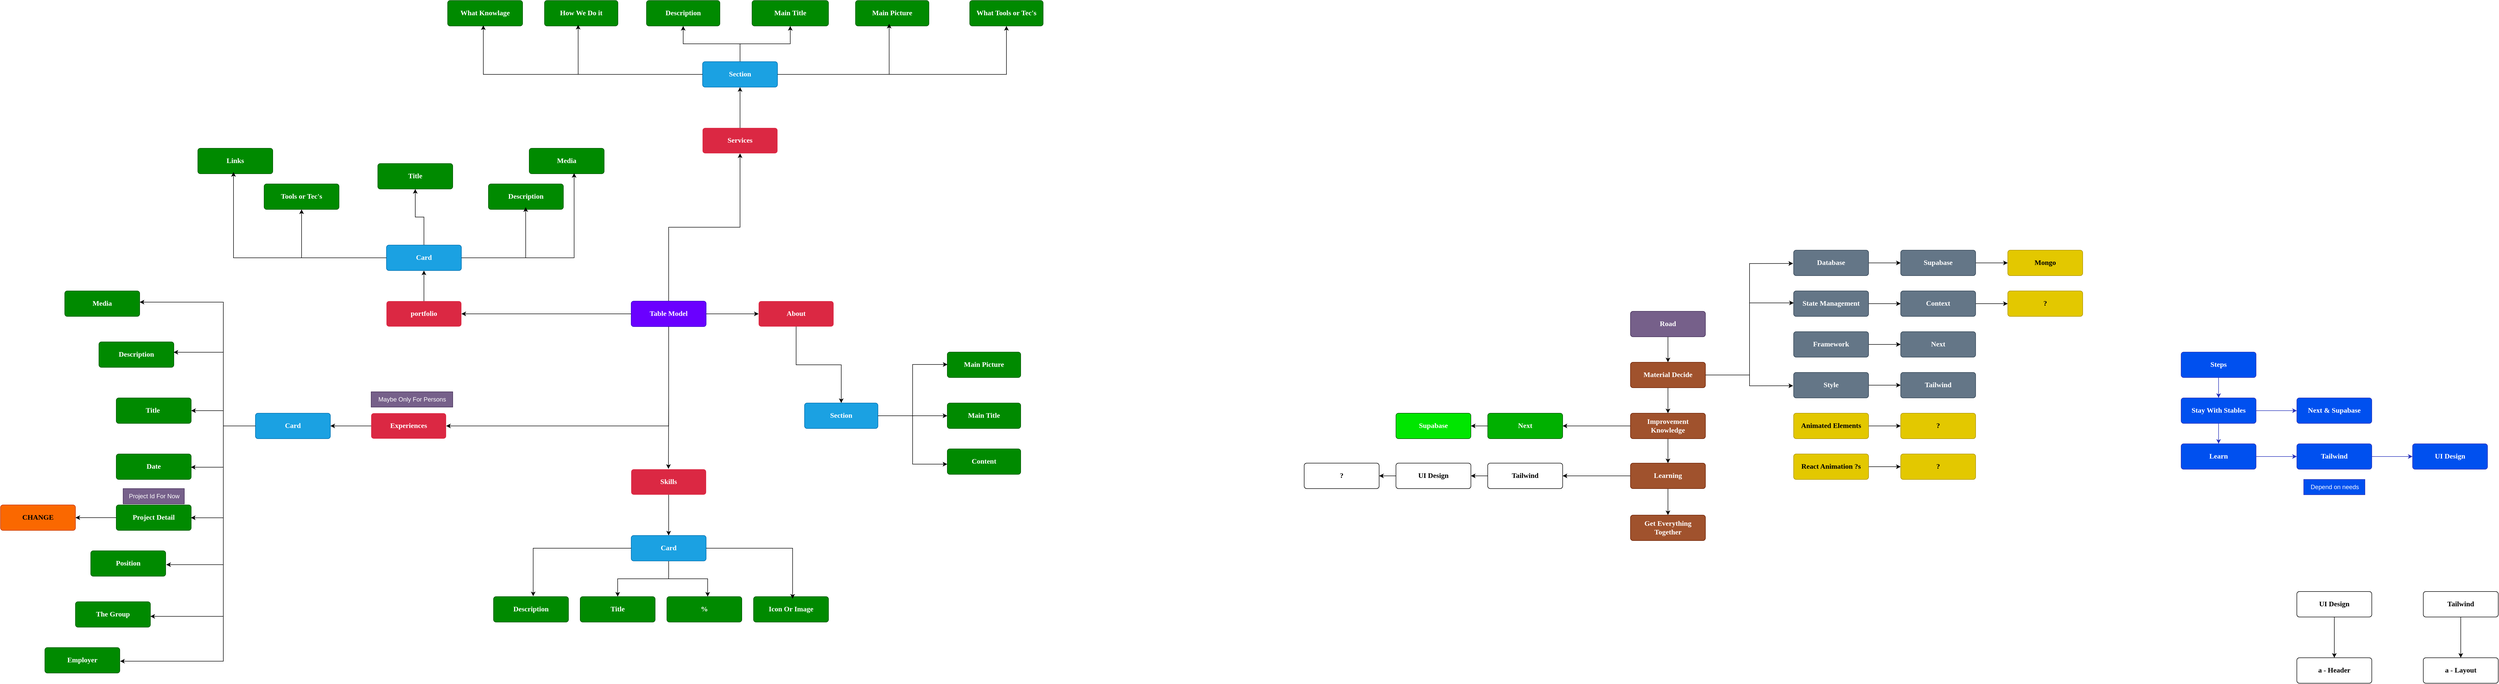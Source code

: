 <mxfile version="25.0.3">
  <diagram name="Page-1" id="B0dQ9t5vIfnBNFozEAjo">
    <mxGraphModel dx="2803" dy="1751" grid="1" gridSize="10" guides="1" tooltips="1" connect="1" arrows="1" fold="1" page="1" pageScale="1" pageWidth="850" pageHeight="1100" math="0" shadow="0">
      <root>
        <mxCell id="0" />
        <mxCell id="1" parent="0" />
        <mxCell id="iWuKo2unq0pDLqxy-SCR-3" value="" style="edgeStyle=orthogonalEdgeStyle;rounded=0;orthogonalLoop=1;jettySize=auto;html=1;" parent="1" source="iWuKo2unq0pDLqxy-SCR-1" target="iWuKo2unq0pDLqxy-SCR-2" edge="1">
          <mxGeometry relative="1" as="geometry" />
        </mxCell>
        <mxCell id="iWuKo2unq0pDLqxy-SCR-9" value="" style="edgeStyle=orthogonalEdgeStyle;rounded=0;orthogonalLoop=1;jettySize=auto;html=1;" parent="1" source="iWuKo2unq0pDLqxy-SCR-1" target="iWuKo2unq0pDLqxy-SCR-8" edge="1">
          <mxGeometry relative="1" as="geometry" />
        </mxCell>
        <mxCell id="iWuKo2unq0pDLqxy-SCR-11" value="" style="edgeStyle=orthogonalEdgeStyle;rounded=0;orthogonalLoop=1;jettySize=auto;html=1;" parent="1" source="iWuKo2unq0pDLqxy-SCR-1" target="iWuKo2unq0pDLqxy-SCR-10" edge="1">
          <mxGeometry relative="1" as="geometry" />
        </mxCell>
        <mxCell id="iWuKo2unq0pDLqxy-SCR-1" value="&lt;div style=&quot;forced-color-adjust: none;&quot;&gt;Table Model&lt;/div&gt;" style="html=1;shadow=0;dashed=0;shape=mxgraph.bootstrap.rrect;rSize=5;strokeColor=#3700CC;strokeWidth=1;fillColor=#6a00ff;fontColor=#ffffff;whiteSpace=wrap;align=center;verticalAlign=middle;spacingLeft=0;fontStyle=1;fontSize=14;spacing=5;rounded=1;glass=0;fillStyle=auto;fontFamily=Comic Sans MS;horizontal=1;textDirection=rtl;points=[];" parent="1" vertex="1">
          <mxGeometry x="310" y="20" width="147" height="50" as="geometry" />
        </mxCell>
        <mxCell id="0TLHP9tp1CeTdiGU-a-j-77" value="" style="edgeStyle=orthogonalEdgeStyle;rounded=0;orthogonalLoop=1;jettySize=auto;html=1;" parent="1" source="iWuKo2unq0pDLqxy-SCR-2" target="0TLHP9tp1CeTdiGU-a-j-76" edge="1">
          <mxGeometry relative="1" as="geometry" />
        </mxCell>
        <mxCell id="iWuKo2unq0pDLqxy-SCR-2" value="&lt;div style=&quot;forced-color-adjust: none;&quot;&gt;Services&lt;/div&gt;" style="html=1;shadow=0;dashed=0;shape=mxgraph.bootstrap.rrect;rSize=5;strokeColor=none;strokeWidth=1;fillColor=#DB2843;fontColor=#FFFFFF;whiteSpace=wrap;align=center;verticalAlign=middle;spacingLeft=0;fontStyle=1;fontSize=14;spacing=5;rounded=1;glass=0;fillStyle=auto;fontFamily=Comic Sans MS;horizontal=1;textDirection=rtl;points=[];" parent="1" vertex="1">
          <mxGeometry x="450" y="-320" width="147" height="50" as="geometry" />
        </mxCell>
        <mxCell id="0TLHP9tp1CeTdiGU-a-j-2" value="" style="edgeStyle=orthogonalEdgeStyle;rounded=0;orthogonalLoop=1;jettySize=auto;html=1;" parent="1" source="iWuKo2unq0pDLqxy-SCR-8" target="0TLHP9tp1CeTdiGU-a-j-1" edge="1">
          <mxGeometry relative="1" as="geometry" />
        </mxCell>
        <mxCell id="iWuKo2unq0pDLqxy-SCR-8" value="&lt;div style=&quot;forced-color-adjust: none;&quot;&gt;About&lt;/div&gt;" style="html=1;shadow=0;dashed=0;shape=mxgraph.bootstrap.rrect;rSize=5;strokeColor=none;strokeWidth=1;fillColor=#DB2843;fontColor=#FFFFFF;whiteSpace=wrap;align=center;verticalAlign=middle;spacingLeft=0;fontStyle=1;fontSize=14;spacing=5;rounded=1;glass=0;fillStyle=auto;fontFamily=Comic Sans MS;horizontal=1;textDirection=rtl;points=[];" parent="1" vertex="1">
          <mxGeometry x="560" y="20" width="147" height="50" as="geometry" />
        </mxCell>
        <mxCell id="0TLHP9tp1CeTdiGU-a-j-58" value="" style="edgeStyle=orthogonalEdgeStyle;rounded=0;orthogonalLoop=1;jettySize=auto;html=1;" parent="1" source="iWuKo2unq0pDLqxy-SCR-10" target="0TLHP9tp1CeTdiGU-a-j-57" edge="1">
          <mxGeometry relative="1" as="geometry" />
        </mxCell>
        <mxCell id="iWuKo2unq0pDLqxy-SCR-10" value="&lt;div style=&quot;forced-color-adjust: none;&quot;&gt;portfolio&lt;/div&gt;" style="html=1;shadow=0;dashed=0;shape=mxgraph.bootstrap.rrect;rSize=5;strokeColor=none;strokeWidth=1;fillColor=#DB2843;fontColor=#FFFFFF;whiteSpace=wrap;align=center;verticalAlign=middle;spacingLeft=0;fontStyle=1;fontSize=14;spacing=5;rounded=1;glass=0;fillStyle=auto;fontFamily=Comic Sans MS;horizontal=1;textDirection=rtl;points=[];" parent="1" vertex="1">
          <mxGeometry x="-170" y="20" width="147" height="50" as="geometry" />
        </mxCell>
        <mxCell id="0TLHP9tp1CeTdiGU-a-j-27" value="" style="edgeStyle=orthogonalEdgeStyle;rounded=0;orthogonalLoop=1;jettySize=auto;html=1;" parent="1" source="iWuKo2unq0pDLqxy-SCR-12" target="0TLHP9tp1CeTdiGU-a-j-26" edge="1">
          <mxGeometry relative="1" as="geometry" />
        </mxCell>
        <mxCell id="iWuKo2unq0pDLqxy-SCR-12" value="&lt;div style=&quot;forced-color-adjust: none;&quot;&gt;Experiences&lt;/div&gt;" style="html=1;shadow=0;dashed=0;shape=mxgraph.bootstrap.rrect;rSize=5;strokeColor=none;strokeWidth=1;fillColor=#DB2843;fontColor=#FFFFFF;whiteSpace=wrap;align=center;verticalAlign=middle;spacingLeft=0;fontStyle=1;fontSize=14;spacing=5;rounded=1;glass=0;fillStyle=auto;fontFamily=Comic Sans MS;horizontal=1;textDirection=rtl;points=[];" parent="1" vertex="1">
          <mxGeometry x="-200" y="240" width="147" height="50" as="geometry" />
        </mxCell>
        <mxCell id="0TLHP9tp1CeTdiGU-a-j-14" value="" style="edgeStyle=orthogonalEdgeStyle;rounded=0;orthogonalLoop=1;jettySize=auto;html=1;" parent="1" source="iWuKo2unq0pDLqxy-SCR-14" target="0TLHP9tp1CeTdiGU-a-j-13" edge="1">
          <mxGeometry relative="1" as="geometry" />
        </mxCell>
        <mxCell id="iWuKo2unq0pDLqxy-SCR-14" value="&lt;div style=&quot;forced-color-adjust: none;&quot;&gt;Skills&lt;/div&gt;" style="html=1;shadow=0;dashed=0;shape=mxgraph.bootstrap.rrect;rSize=5;strokeColor=none;strokeWidth=1;fillColor=#DB2843;fontColor=#FFFFFF;whiteSpace=wrap;align=center;verticalAlign=middle;spacingLeft=0;fontStyle=1;fontSize=14;spacing=5;rounded=1;glass=0;fillStyle=auto;fontFamily=Comic Sans MS;horizontal=1;textDirection=rtl;points=[];" parent="1" vertex="1">
          <mxGeometry x="310" y="350" width="147" height="50" as="geometry" />
        </mxCell>
        <mxCell id="iWuKo2unq0pDLqxy-SCR-15" style="edgeStyle=orthogonalEdgeStyle;rounded=0;orthogonalLoop=1;jettySize=auto;html=1;entryX=0.497;entryY=-0.016;entryDx=0;entryDy=0;entryPerimeter=0;" parent="1" source="iWuKo2unq0pDLqxy-SCR-1" target="iWuKo2unq0pDLqxy-SCR-14" edge="1">
          <mxGeometry relative="1" as="geometry" />
        </mxCell>
        <mxCell id="iWuKo2unq0pDLqxy-SCR-16" style="edgeStyle=orthogonalEdgeStyle;rounded=0;orthogonalLoop=1;jettySize=auto;html=1;" parent="1" source="iWuKo2unq0pDLqxy-SCR-1" target="iWuKo2unq0pDLqxy-SCR-12" edge="1">
          <mxGeometry relative="1" as="geometry">
            <Array as="points">
              <mxPoint x="384" y="265" />
            </Array>
          </mxGeometry>
        </mxCell>
        <mxCell id="0TLHP9tp1CeTdiGU-a-j-4" value="" style="edgeStyle=orthogonalEdgeStyle;rounded=0;orthogonalLoop=1;jettySize=auto;html=1;" parent="1" source="0TLHP9tp1CeTdiGU-a-j-1" target="0TLHP9tp1CeTdiGU-a-j-3" edge="1">
          <mxGeometry relative="1" as="geometry">
            <Array as="points">
              <mxPoint x="890" y="245" />
              <mxPoint x="890" y="245" />
            </Array>
          </mxGeometry>
        </mxCell>
        <mxCell id="0TLHP9tp1CeTdiGU-a-j-1" value="&lt;div style=&quot;forced-color-adjust: none;&quot;&gt;Section&lt;/div&gt;" style="html=1;shadow=0;dashed=0;shape=mxgraph.bootstrap.rrect;rSize=5;strokeColor=#006EAF;strokeWidth=1;fillColor=#1ba1e2;fontColor=#ffffff;whiteSpace=wrap;align=center;verticalAlign=middle;spacingLeft=0;fontStyle=1;fontSize=14;spacing=5;rounded=1;glass=0;fillStyle=auto;fontFamily=Comic Sans MS;horizontal=1;textDirection=rtl;points=[];" parent="1" vertex="1">
          <mxGeometry x="650" y="220" width="144" height="50" as="geometry" />
        </mxCell>
        <mxCell id="0TLHP9tp1CeTdiGU-a-j-3" value="&lt;div style=&quot;forced-color-adjust: none;&quot;&gt;Main Title&lt;/div&gt;" style="html=1;shadow=0;dashed=0;shape=mxgraph.bootstrap.rrect;rSize=5;strokeColor=#005700;strokeWidth=1;fillColor=#008a00;fontColor=#ffffff;whiteSpace=wrap;align=center;verticalAlign=middle;spacingLeft=0;fontStyle=1;fontSize=14;spacing=5;rounded=1;glass=0;fillStyle=auto;fontFamily=Comic Sans MS;horizontal=1;textDirection=rtl;points=[];" parent="1" vertex="1">
          <mxGeometry x="930" y="220" width="144" height="50" as="geometry" />
        </mxCell>
        <mxCell id="0TLHP9tp1CeTdiGU-a-j-5" value="&lt;div style=&quot;forced-color-adjust: none;&quot;&gt;Main Picture&lt;/div&gt;" style="html=1;shadow=0;dashed=0;shape=mxgraph.bootstrap.rrect;rSize=5;strokeColor=#005700;strokeWidth=1;fillColor=#008a00;fontColor=#ffffff;whiteSpace=wrap;align=center;verticalAlign=middle;spacingLeft=0;fontStyle=1;fontSize=14;spacing=5;rounded=1;glass=0;fillStyle=auto;fontFamily=Comic Sans MS;horizontal=1;textDirection=rtl;points=[];" parent="1" vertex="1">
          <mxGeometry x="930" y="120" width="144" height="50" as="geometry" />
        </mxCell>
        <mxCell id="0TLHP9tp1CeTdiGU-a-j-7" value="&lt;div style=&quot;forced-color-adjust: none;&quot;&gt;Content&lt;/div&gt;" style="html=1;shadow=0;dashed=0;shape=mxgraph.bootstrap.rrect;rSize=5;strokeColor=#005700;strokeWidth=1;fillColor=#008a00;fontColor=#ffffff;whiteSpace=wrap;align=center;verticalAlign=middle;spacingLeft=0;fontStyle=1;fontSize=14;spacing=5;rounded=1;glass=0;fillStyle=auto;fontFamily=Comic Sans MS;horizontal=1;textDirection=rtl;points=[];" parent="1" vertex="1">
          <mxGeometry x="930" y="310" width="144" height="50" as="geometry" />
        </mxCell>
        <mxCell id="0TLHP9tp1CeTdiGU-a-j-10" style="edgeStyle=orthogonalEdgeStyle;rounded=0;orthogonalLoop=1;jettySize=auto;html=1;entryX=0.003;entryY=0.488;entryDx=0;entryDy=0;entryPerimeter=0;" parent="1" source="0TLHP9tp1CeTdiGU-a-j-1" target="0TLHP9tp1CeTdiGU-a-j-5" edge="1">
          <mxGeometry relative="1" as="geometry" />
        </mxCell>
        <mxCell id="0TLHP9tp1CeTdiGU-a-j-12" style="edgeStyle=orthogonalEdgeStyle;rounded=0;orthogonalLoop=1;jettySize=auto;html=1;entryX=0;entryY=0.6;entryDx=0;entryDy=0;entryPerimeter=0;" parent="1" source="0TLHP9tp1CeTdiGU-a-j-1" target="0TLHP9tp1CeTdiGU-a-j-7" edge="1">
          <mxGeometry relative="1" as="geometry" />
        </mxCell>
        <mxCell id="0TLHP9tp1CeTdiGU-a-j-16" value="" style="edgeStyle=orthogonalEdgeStyle;rounded=0;orthogonalLoop=1;jettySize=auto;html=1;" parent="1" source="0TLHP9tp1CeTdiGU-a-j-13" target="0TLHP9tp1CeTdiGU-a-j-15" edge="1">
          <mxGeometry relative="1" as="geometry" />
        </mxCell>
        <mxCell id="0TLHP9tp1CeTdiGU-a-j-25" style="edgeStyle=orthogonalEdgeStyle;rounded=0;orthogonalLoop=1;jettySize=auto;html=1;" parent="1" source="0TLHP9tp1CeTdiGU-a-j-13" target="0TLHP9tp1CeTdiGU-a-j-21" edge="1">
          <mxGeometry relative="1" as="geometry">
            <Array as="points">
              <mxPoint x="384" y="565" />
              <mxPoint x="460" y="565" />
            </Array>
          </mxGeometry>
        </mxCell>
        <mxCell id="0TLHP9tp1CeTdiGU-a-j-13" value="&lt;div style=&quot;forced-color-adjust: none;&quot;&gt;Card&lt;/div&gt;" style="html=1;shadow=0;dashed=0;shape=mxgraph.bootstrap.rrect;rSize=5;strokeColor=#006EAF;strokeWidth=1;fillColor=#1ba1e2;fontColor=#ffffff;whiteSpace=wrap;align=center;verticalAlign=middle;spacingLeft=0;fontStyle=1;fontSize=14;spacing=5;rounded=1;glass=0;fillStyle=auto;fontFamily=Comic Sans MS;horizontal=1;textDirection=rtl;points=[];" parent="1" vertex="1">
          <mxGeometry x="310" y="480" width="147" height="50" as="geometry" />
        </mxCell>
        <mxCell id="0TLHP9tp1CeTdiGU-a-j-15" value="&lt;div style=&quot;forced-color-adjust: none;&quot;&gt;Title&lt;/div&gt;" style="html=1;shadow=0;dashed=0;shape=mxgraph.bootstrap.rrect;rSize=5;strokeColor=#005700;strokeWidth=1;fillColor=#008a00;fontColor=#ffffff;whiteSpace=wrap;align=center;verticalAlign=middle;spacingLeft=0;fontStyle=1;fontSize=14;spacing=5;rounded=1;glass=0;fillStyle=auto;fontFamily=Comic Sans MS;horizontal=1;textDirection=rtl;points=[];" parent="1" vertex="1">
          <mxGeometry x="210" y="600" width="147" height="50" as="geometry" />
        </mxCell>
        <mxCell id="0TLHP9tp1CeTdiGU-a-j-17" value="&lt;div style=&quot;forced-color-adjust: none;&quot;&gt;Icon Or Image&lt;/div&gt;" style="html=1;shadow=0;dashed=0;shape=mxgraph.bootstrap.rrect;rSize=5;strokeColor=#005700;strokeWidth=1;fillColor=#008a00;fontColor=#ffffff;whiteSpace=wrap;align=center;verticalAlign=middle;spacingLeft=0;fontStyle=1;fontSize=14;spacing=5;rounded=1;glass=0;fillStyle=auto;fontFamily=Comic Sans MS;horizontal=1;textDirection=rtl;points=[];" parent="1" vertex="1">
          <mxGeometry x="550" y="600" width="147" height="50" as="geometry" />
        </mxCell>
        <mxCell id="0TLHP9tp1CeTdiGU-a-j-19" value="&lt;div style=&quot;forced-color-adjust: none;&quot;&gt;Description&lt;/div&gt;" style="html=1;shadow=0;dashed=0;shape=mxgraph.bootstrap.rrect;rSize=5;strokeColor=#005700;strokeWidth=1;fillColor=#008a00;fontColor=#ffffff;whiteSpace=wrap;align=center;verticalAlign=middle;spacingLeft=0;fontStyle=1;fontSize=14;spacing=5;rounded=1;glass=0;fillStyle=auto;fontFamily=Comic Sans MS;horizontal=1;textDirection=rtl;points=[];" parent="1" vertex="1">
          <mxGeometry x="40" y="600" width="147" height="50" as="geometry" />
        </mxCell>
        <mxCell id="0TLHP9tp1CeTdiGU-a-j-21" value="&lt;div style=&quot;forced-color-adjust: none;&quot;&gt;%&lt;/div&gt;" style="html=1;shadow=0;dashed=0;shape=mxgraph.bootstrap.rrect;rSize=5;strokeColor=#005700;strokeWidth=1;fillColor=#008a00;fontColor=#ffffff;whiteSpace=wrap;align=center;verticalAlign=middle;spacingLeft=0;fontStyle=1;fontSize=14;spacing=5;rounded=1;glass=0;fillStyle=auto;fontFamily=Comic Sans MS;horizontal=1;textDirection=rtl;points=[];" parent="1" vertex="1">
          <mxGeometry x="380" y="600" width="147" height="50" as="geometry" />
        </mxCell>
        <mxCell id="0TLHP9tp1CeTdiGU-a-j-23" style="edgeStyle=orthogonalEdgeStyle;rounded=0;orthogonalLoop=1;jettySize=auto;html=1;entryX=0.521;entryY=0.08;entryDx=0;entryDy=0;entryPerimeter=0;" parent="1" source="0TLHP9tp1CeTdiGU-a-j-13" target="0TLHP9tp1CeTdiGU-a-j-17" edge="1">
          <mxGeometry relative="1" as="geometry" />
        </mxCell>
        <mxCell id="0TLHP9tp1CeTdiGU-a-j-24" style="edgeStyle=orthogonalEdgeStyle;rounded=0;orthogonalLoop=1;jettySize=auto;html=1;entryX=0.529;entryY=-0.016;entryDx=0;entryDy=0;entryPerimeter=0;" parent="1" source="0TLHP9tp1CeTdiGU-a-j-13" target="0TLHP9tp1CeTdiGU-a-j-19" edge="1">
          <mxGeometry relative="1" as="geometry" />
        </mxCell>
        <mxCell id="0TLHP9tp1CeTdiGU-a-j-29" value="" style="edgeStyle=orthogonalEdgeStyle;rounded=0;orthogonalLoop=1;jettySize=auto;html=1;" parent="1" source="0TLHP9tp1CeTdiGU-a-j-26" target="0TLHP9tp1CeTdiGU-a-j-28" edge="1">
          <mxGeometry relative="1" as="geometry" />
        </mxCell>
        <mxCell id="0TLHP9tp1CeTdiGU-a-j-26" value="&lt;div style=&quot;forced-color-adjust: none;&quot;&gt;Card&lt;/div&gt;" style="html=1;shadow=0;dashed=0;shape=mxgraph.bootstrap.rrect;rSize=5;strokeColor=#006EAF;strokeWidth=1;fillColor=#1ba1e2;fontColor=#ffffff;whiteSpace=wrap;align=center;verticalAlign=middle;spacingLeft=0;fontStyle=1;fontSize=14;spacing=5;rounded=1;glass=0;fillStyle=auto;fontFamily=Comic Sans MS;horizontal=1;textDirection=rtl;points=[];" parent="1" vertex="1">
          <mxGeometry x="-427" y="240" width="147" height="50" as="geometry" />
        </mxCell>
        <mxCell id="0TLHP9tp1CeTdiGU-a-j-28" value="&lt;div style=&quot;forced-color-adjust: none;&quot;&gt;&amp;nbsp;Title&lt;/div&gt;" style="html=1;shadow=0;dashed=0;shape=mxgraph.bootstrap.rrect;rSize=5;strokeColor=#005700;strokeWidth=1;fillColor=#008a00;fontColor=#ffffff;whiteSpace=wrap;align=center;verticalAlign=middle;spacingLeft=0;fontStyle=1;fontSize=14;spacing=5;rounded=1;glass=0;fillStyle=auto;fontFamily=Comic Sans MS;horizontal=1;textDirection=rtl;points=[];" parent="1" vertex="1">
          <mxGeometry x="-700" y="210" width="147" height="50" as="geometry" />
        </mxCell>
        <mxCell id="0TLHP9tp1CeTdiGU-a-j-30" value="&lt;div style=&quot;forced-color-adjust: none;&quot;&gt;Date&lt;/div&gt;" style="html=1;shadow=0;dashed=0;shape=mxgraph.bootstrap.rrect;rSize=5;strokeColor=#005700;strokeWidth=1;fillColor=#008a00;fontColor=#ffffff;whiteSpace=wrap;align=center;verticalAlign=middle;spacingLeft=0;fontStyle=1;fontSize=14;spacing=5;rounded=1;glass=0;fillStyle=auto;fontFamily=Comic Sans MS;horizontal=1;textDirection=rtl;points=[];" parent="1" vertex="1">
          <mxGeometry x="-700" y="320" width="147" height="50" as="geometry" />
        </mxCell>
        <mxCell id="0TLHP9tp1CeTdiGU-a-j-32" value="&lt;div style=&quot;forced-color-adjust: none;&quot;&gt;Description&lt;/div&gt;" style="html=1;shadow=0;dashed=0;shape=mxgraph.bootstrap.rrect;rSize=5;strokeColor=#005700;strokeWidth=1;fillColor=#008a00;fontColor=#ffffff;whiteSpace=wrap;align=center;verticalAlign=middle;spacingLeft=0;fontStyle=1;fontSize=14;spacing=5;rounded=1;glass=0;fillStyle=auto;fontFamily=Comic Sans MS;horizontal=1;textDirection=rtl;points=[];" parent="1" vertex="1">
          <mxGeometry x="-734" y="100" width="147" height="50" as="geometry" />
        </mxCell>
        <mxCell id="0TLHP9tp1CeTdiGU-a-j-34" value="&lt;div style=&quot;forced-color-adjust: none;&quot;&gt;Position&lt;/div&gt;" style="html=1;shadow=0;dashed=0;shape=mxgraph.bootstrap.rrect;rSize=5;strokeColor=#005700;strokeWidth=1;fillColor=#008a00;fontColor=#ffffff;whiteSpace=wrap;align=center;verticalAlign=middle;spacingLeft=0;fontStyle=1;fontSize=14;spacing=5;rounded=1;glass=0;fillStyle=auto;fontFamily=Comic Sans MS;horizontal=1;textDirection=rtl;points=[];" parent="1" vertex="1">
          <mxGeometry x="-750" y="510" width="147" height="50" as="geometry" />
        </mxCell>
        <mxCell id="0TLHP9tp1CeTdiGU-a-j-36" value="&lt;div style=&quot;forced-color-adjust: none;&quot;&gt;The Group&lt;/div&gt;" style="html=1;shadow=0;dashed=0;shape=mxgraph.bootstrap.rrect;rSize=5;strokeColor=#005700;strokeWidth=1;fillColor=#008a00;fontColor=#ffffff;whiteSpace=wrap;align=center;verticalAlign=middle;spacingLeft=0;fontStyle=1;fontSize=14;spacing=5;rounded=1;glass=0;fillStyle=auto;fontFamily=Comic Sans MS;horizontal=1;textDirection=rtl;points=[];" parent="1" vertex="1">
          <mxGeometry x="-780" y="610" width="147" height="50" as="geometry" />
        </mxCell>
        <mxCell id="0TLHP9tp1CeTdiGU-a-j-38" value="&lt;div style=&quot;forced-color-adjust: none;&quot;&gt;Employer&lt;/div&gt;" style="html=1;shadow=0;dashed=0;shape=mxgraph.bootstrap.rrect;rSize=5;strokeColor=#005700;strokeWidth=1;fillColor=#008a00;fontColor=#ffffff;whiteSpace=wrap;align=center;verticalAlign=middle;spacingLeft=0;fontStyle=1;fontSize=14;spacing=5;rounded=1;glass=0;fillStyle=auto;fontFamily=Comic Sans MS;horizontal=1;textDirection=rtl;points=[];" parent="1" vertex="1">
          <mxGeometry x="-840" y="700" width="147" height="50" as="geometry" />
        </mxCell>
        <mxCell id="0TLHP9tp1CeTdiGU-a-j-40" value="&lt;div style=&quot;forced-color-adjust: none;&quot;&gt;Media&lt;/div&gt;" style="html=1;shadow=0;dashed=0;shape=mxgraph.bootstrap.rrect;rSize=5;strokeColor=#005700;strokeWidth=1;fillColor=#008a00;fontColor=#ffffff;whiteSpace=wrap;align=center;verticalAlign=middle;spacingLeft=0;fontStyle=1;fontSize=14;spacing=5;rounded=1;glass=0;fillStyle=auto;fontFamily=Comic Sans MS;horizontal=1;textDirection=rtl;points=[];" parent="1" vertex="1">
          <mxGeometry x="-801" width="147" height="50" as="geometry" />
        </mxCell>
        <mxCell id="0TLHP9tp1CeTdiGU-a-j-50" value="" style="edgeStyle=orthogonalEdgeStyle;rounded=0;orthogonalLoop=1;jettySize=auto;html=1;" parent="1" source="0TLHP9tp1CeTdiGU-a-j-42" target="0TLHP9tp1CeTdiGU-a-j-49" edge="1">
          <mxGeometry relative="1" as="geometry" />
        </mxCell>
        <mxCell id="0TLHP9tp1CeTdiGU-a-j-42" value="&lt;div style=&quot;forced-color-adjust: none;&quot;&gt;Project Detail&lt;/div&gt;" style="html=1;shadow=0;dashed=0;shape=mxgraph.bootstrap.rrect;rSize=5;strokeColor=#005700;strokeWidth=1;fillColor=#008a00;fontColor=#ffffff;whiteSpace=wrap;align=center;verticalAlign=middle;spacingLeft=0;fontStyle=1;fontSize=14;spacing=5;rounded=1;glass=0;fillStyle=auto;fontFamily=Comic Sans MS;horizontal=1;textDirection=rtl;points=[];" parent="1" vertex="1">
          <mxGeometry x="-700" y="420" width="147" height="50" as="geometry" />
        </mxCell>
        <mxCell id="0TLHP9tp1CeTdiGU-a-j-47" style="edgeStyle=orthogonalEdgeStyle;rounded=0;orthogonalLoop=1;jettySize=auto;html=1;entryX=0.996;entryY=0.52;entryDx=0;entryDy=0;entryPerimeter=0;" parent="1" source="0TLHP9tp1CeTdiGU-a-j-26" target="0TLHP9tp1CeTdiGU-a-j-30" edge="1">
          <mxGeometry relative="1" as="geometry" />
        </mxCell>
        <mxCell id="0TLHP9tp1CeTdiGU-a-j-48" style="edgeStyle=orthogonalEdgeStyle;rounded=0;orthogonalLoop=1;jettySize=auto;html=1;entryX=0.996;entryY=0.504;entryDx=0;entryDy=0;entryPerimeter=0;" parent="1" source="0TLHP9tp1CeTdiGU-a-j-26" target="0TLHP9tp1CeTdiGU-a-j-42" edge="1">
          <mxGeometry relative="1" as="geometry" />
        </mxCell>
        <mxCell id="0TLHP9tp1CeTdiGU-a-j-49" value="&lt;div style=&quot;forced-color-adjust: none;&quot;&gt;CHANGE&lt;/div&gt;" style="html=1;shadow=0;dashed=0;shape=mxgraph.bootstrap.rrect;rSize=5;strokeColor=#C73500;strokeWidth=1;fillColor=#fa6800;fontColor=#000000;whiteSpace=wrap;align=center;verticalAlign=middle;spacingLeft=0;fontStyle=1;fontSize=14;spacing=5;rounded=1;glass=0;fillStyle=auto;fontFamily=Comic Sans MS;horizontal=1;textDirection=rtl;points=[];" parent="1" vertex="1">
          <mxGeometry x="-927" y="420" width="147" height="50" as="geometry" />
        </mxCell>
        <mxCell id="0TLHP9tp1CeTdiGU-a-j-51" style="edgeStyle=orthogonalEdgeStyle;rounded=0;orthogonalLoop=1;jettySize=auto;html=1;entryX=0.996;entryY=0.408;entryDx=0;entryDy=0;entryPerimeter=0;" parent="1" source="0TLHP9tp1CeTdiGU-a-j-26" target="0TLHP9tp1CeTdiGU-a-j-32" edge="1">
          <mxGeometry relative="1" as="geometry">
            <Array as="points">
              <mxPoint x="-490" y="265" />
              <mxPoint x="-490" y="120" />
            </Array>
          </mxGeometry>
        </mxCell>
        <mxCell id="0TLHP9tp1CeTdiGU-a-j-52" style="edgeStyle=orthogonalEdgeStyle;rounded=0;orthogonalLoop=1;jettySize=auto;html=1;entryX=1;entryY=0.44;entryDx=0;entryDy=0;entryPerimeter=0;" parent="1" source="0TLHP9tp1CeTdiGU-a-j-26" target="0TLHP9tp1CeTdiGU-a-j-40" edge="1">
          <mxGeometry relative="1" as="geometry">
            <Array as="points">
              <mxPoint x="-490" y="265" />
              <mxPoint x="-490" y="22" />
            </Array>
          </mxGeometry>
        </mxCell>
        <mxCell id="0TLHP9tp1CeTdiGU-a-j-53" style="edgeStyle=orthogonalEdgeStyle;rounded=0;orthogonalLoop=1;jettySize=auto;html=1;entryX=1.007;entryY=0.544;entryDx=0;entryDy=0;entryPerimeter=0;" parent="1" source="0TLHP9tp1CeTdiGU-a-j-26" target="0TLHP9tp1CeTdiGU-a-j-34" edge="1">
          <mxGeometry relative="1" as="geometry">
            <Array as="points">
              <mxPoint x="-490" y="265" />
              <mxPoint x="-490" y="537" />
            </Array>
          </mxGeometry>
        </mxCell>
        <mxCell id="0TLHP9tp1CeTdiGU-a-j-54" style="edgeStyle=orthogonalEdgeStyle;rounded=0;orthogonalLoop=1;jettySize=auto;html=1;entryX=0.999;entryY=0.576;entryDx=0;entryDy=0;entryPerimeter=0;" parent="1" source="0TLHP9tp1CeTdiGU-a-j-26" target="0TLHP9tp1CeTdiGU-a-j-36" edge="1">
          <mxGeometry relative="1" as="geometry">
            <Array as="points">
              <mxPoint x="-490" y="265" />
              <mxPoint x="-490" y="639" />
            </Array>
          </mxGeometry>
        </mxCell>
        <mxCell id="0TLHP9tp1CeTdiGU-a-j-55" style="edgeStyle=orthogonalEdgeStyle;rounded=0;orthogonalLoop=1;jettySize=auto;html=1;entryX=1.004;entryY=0.536;entryDx=0;entryDy=0;entryPerimeter=0;" parent="1" source="0TLHP9tp1CeTdiGU-a-j-26" target="0TLHP9tp1CeTdiGU-a-j-38" edge="1">
          <mxGeometry relative="1" as="geometry">
            <Array as="points">
              <mxPoint x="-490" y="265" />
              <mxPoint x="-490" y="727" />
            </Array>
          </mxGeometry>
        </mxCell>
        <mxCell id="0TLHP9tp1CeTdiGU-a-j-56" value="Maybe Only For Persons" style="text;html=1;align=center;verticalAlign=middle;resizable=0;points=[];autosize=1;strokeColor=#432D57;fillColor=#76608a;fontColor=#ffffff;" parent="1" vertex="1">
          <mxGeometry x="-200" y="198" width="160" height="30" as="geometry" />
        </mxCell>
        <mxCell id="0TLHP9tp1CeTdiGU-a-j-60" value="" style="edgeStyle=orthogonalEdgeStyle;rounded=0;orthogonalLoop=1;jettySize=auto;html=1;" parent="1" source="0TLHP9tp1CeTdiGU-a-j-57" target="0TLHP9tp1CeTdiGU-a-j-59" edge="1">
          <mxGeometry relative="1" as="geometry" />
        </mxCell>
        <mxCell id="0TLHP9tp1CeTdiGU-a-j-74" style="edgeStyle=orthogonalEdgeStyle;rounded=0;orthogonalLoop=1;jettySize=auto;html=1;" parent="1" source="0TLHP9tp1CeTdiGU-a-j-57" target="0TLHP9tp1CeTdiGU-a-j-67" edge="1">
          <mxGeometry relative="1" as="geometry" />
        </mxCell>
        <mxCell id="0TLHP9tp1CeTdiGU-a-j-57" value="&lt;div style=&quot;forced-color-adjust: none;&quot;&gt;Card&lt;/div&gt;" style="html=1;shadow=0;dashed=0;shape=mxgraph.bootstrap.rrect;rSize=5;strokeColor=#006EAF;strokeWidth=1;fillColor=#1ba1e2;fontColor=#ffffff;whiteSpace=wrap;align=center;verticalAlign=middle;spacingLeft=0;fontStyle=1;fontSize=14;spacing=5;rounded=1;glass=0;fillStyle=auto;fontFamily=Comic Sans MS;horizontal=1;textDirection=rtl;points=[];" parent="1" vertex="1">
          <mxGeometry x="-170" y="-90" width="147" height="50" as="geometry" />
        </mxCell>
        <mxCell id="0TLHP9tp1CeTdiGU-a-j-59" value="&lt;div style=&quot;forced-color-adjust: none;&quot;&gt;Title&lt;/div&gt;" style="html=1;shadow=0;dashed=0;shape=mxgraph.bootstrap.rrect;rSize=5;strokeColor=#005700;strokeWidth=1;fillColor=#008a00;fontColor=#ffffff;whiteSpace=wrap;align=center;verticalAlign=middle;spacingLeft=0;fontStyle=1;fontSize=14;spacing=5;rounded=1;glass=0;fillStyle=auto;fontFamily=Comic Sans MS;horizontal=1;textDirection=rtl;points=[];" parent="1" vertex="1">
          <mxGeometry x="-187" y="-250" width="147" height="50" as="geometry" />
        </mxCell>
        <mxCell id="0TLHP9tp1CeTdiGU-a-j-61" value="&lt;div style=&quot;forced-color-adjust: none;&quot;&gt;Links&lt;/div&gt;" style="html=1;shadow=0;dashed=0;shape=mxgraph.bootstrap.rrect;rSize=5;strokeColor=#005700;strokeWidth=1;fillColor=#008a00;fontColor=#ffffff;whiteSpace=wrap;align=center;verticalAlign=middle;spacingLeft=0;fontStyle=1;fontSize=14;spacing=5;rounded=1;glass=0;fillStyle=auto;fontFamily=Comic Sans MS;horizontal=1;textDirection=rtl;points=[];" parent="1" vertex="1">
          <mxGeometry x="-540" y="-280" width="147" height="50" as="geometry" />
        </mxCell>
        <mxCell id="0TLHP9tp1CeTdiGU-a-j-63" value="&lt;div style=&quot;forced-color-adjust: none;&quot;&gt;Description&lt;/div&gt;" style="html=1;shadow=0;dashed=0;shape=mxgraph.bootstrap.rrect;rSize=5;strokeColor=#005700;strokeWidth=1;fillColor=#008a00;fontColor=#ffffff;whiteSpace=wrap;align=center;verticalAlign=middle;spacingLeft=0;fontStyle=1;fontSize=14;spacing=5;rounded=1;glass=0;fillStyle=auto;fontFamily=Comic Sans MS;horizontal=1;textDirection=rtl;points=[];" parent="1" vertex="1">
          <mxGeometry x="30" y="-210" width="147" height="50" as="geometry" />
        </mxCell>
        <mxCell id="0TLHP9tp1CeTdiGU-a-j-65" value="&lt;div style=&quot;forced-color-adjust: none;&quot;&gt;Media&lt;/div&gt;" style="html=1;shadow=0;dashed=0;shape=mxgraph.bootstrap.rrect;rSize=5;strokeColor=#005700;strokeWidth=1;fillColor=#008a00;fontColor=#ffffff;whiteSpace=wrap;align=center;verticalAlign=middle;spacingLeft=0;fontStyle=1;fontSize=14;spacing=5;rounded=1;glass=0;fillStyle=auto;fontFamily=Comic Sans MS;horizontal=1;textDirection=rtl;points=[];" parent="1" vertex="1">
          <mxGeometry x="110" y="-280" width="147" height="50" as="geometry" />
        </mxCell>
        <mxCell id="0TLHP9tp1CeTdiGU-a-j-67" value="&lt;div style=&quot;forced-color-adjust: none;&quot;&gt;Tools or Tec&#39;s&lt;/div&gt;" style="html=1;shadow=0;dashed=0;shape=mxgraph.bootstrap.rrect;rSize=5;strokeColor=#005700;strokeWidth=1;fillColor=#008a00;fontColor=#ffffff;whiteSpace=wrap;align=center;verticalAlign=middle;spacingLeft=0;fontStyle=1;fontSize=14;spacing=5;rounded=1;glass=0;fillStyle=auto;fontFamily=Comic Sans MS;horizontal=1;textDirection=rtl;points=[];" parent="1" vertex="1">
          <mxGeometry x="-410" y="-210" width="147" height="50" as="geometry" />
        </mxCell>
        <mxCell id="0TLHP9tp1CeTdiGU-a-j-72" style="edgeStyle=orthogonalEdgeStyle;rounded=0;orthogonalLoop=1;jettySize=auto;html=1;entryX=0.497;entryY=0.915;entryDx=0;entryDy=0;entryPerimeter=0;" parent="1" source="0TLHP9tp1CeTdiGU-a-j-57" target="0TLHP9tp1CeTdiGU-a-j-63" edge="1">
          <mxGeometry relative="1" as="geometry" />
        </mxCell>
        <mxCell id="0TLHP9tp1CeTdiGU-a-j-73" style="edgeStyle=orthogonalEdgeStyle;rounded=0;orthogonalLoop=1;jettySize=auto;html=1;entryX=0.599;entryY=0.975;entryDx=0;entryDy=0;entryPerimeter=0;" parent="1" source="0TLHP9tp1CeTdiGU-a-j-57" target="0TLHP9tp1CeTdiGU-a-j-65" edge="1">
          <mxGeometry relative="1" as="geometry" />
        </mxCell>
        <mxCell id="0TLHP9tp1CeTdiGU-a-j-75" style="edgeStyle=orthogonalEdgeStyle;rounded=0;orthogonalLoop=1;jettySize=auto;html=1;entryX=0.476;entryY=0.935;entryDx=0;entryDy=0;entryPerimeter=0;" parent="1" source="0TLHP9tp1CeTdiGU-a-j-57" target="0TLHP9tp1CeTdiGU-a-j-61" edge="1">
          <mxGeometry relative="1" as="geometry" />
        </mxCell>
        <mxCell id="0TLHP9tp1CeTdiGU-a-j-88" style="edgeStyle=orthogonalEdgeStyle;rounded=0;orthogonalLoop=1;jettySize=auto;html=1;" parent="1" source="0TLHP9tp1CeTdiGU-a-j-76" target="0TLHP9tp1CeTdiGU-a-j-80" edge="1">
          <mxGeometry relative="1" as="geometry" />
        </mxCell>
        <mxCell id="0TLHP9tp1CeTdiGU-a-j-89" style="edgeStyle=orthogonalEdgeStyle;rounded=0;orthogonalLoop=1;jettySize=auto;html=1;" parent="1" source="0TLHP9tp1CeTdiGU-a-j-76" target="0TLHP9tp1CeTdiGU-a-j-78" edge="1">
          <mxGeometry relative="1" as="geometry" />
        </mxCell>
        <mxCell id="0TLHP9tp1CeTdiGU-a-j-91" style="edgeStyle=orthogonalEdgeStyle;rounded=0;orthogonalLoop=1;jettySize=auto;html=1;" parent="1" source="0TLHP9tp1CeTdiGU-a-j-76" target="0TLHP9tp1CeTdiGU-a-j-84" edge="1">
          <mxGeometry relative="1" as="geometry" />
        </mxCell>
        <mxCell id="0TLHP9tp1CeTdiGU-a-j-76" value="&lt;div style=&quot;forced-color-adjust: none;&quot;&gt;Section&lt;/div&gt;" style="html=1;shadow=0;dashed=0;shape=mxgraph.bootstrap.rrect;rSize=5;strokeColor=#006EAF;strokeWidth=1;fillColor=#1ba1e2;fontColor=#ffffff;whiteSpace=wrap;align=center;verticalAlign=middle;spacingLeft=0;fontStyle=1;fontSize=14;spacing=5;rounded=1;glass=0;fillStyle=auto;fontFamily=Comic Sans MS;horizontal=1;textDirection=rtl;points=[];" parent="1" vertex="1">
          <mxGeometry x="450" y="-450" width="147" height="50" as="geometry" />
        </mxCell>
        <mxCell id="0TLHP9tp1CeTdiGU-a-j-78" value="&lt;div style=&quot;forced-color-adjust: none;&quot;&gt;Main Title&lt;/div&gt;" style="html=1;shadow=0;dashed=0;shape=mxgraph.bootstrap.rrect;rSize=5;strokeColor=#005700;strokeWidth=1;fillColor=#008a00;fontColor=#ffffff;whiteSpace=wrap;align=center;verticalAlign=middle;spacingLeft=0;fontStyle=1;fontSize=14;spacing=5;rounded=1;glass=0;fillStyle=auto;fontFamily=Comic Sans MS;horizontal=1;textDirection=rtl;points=[];" parent="1" vertex="1">
          <mxGeometry x="547" y="-570" width="150" height="50" as="geometry" />
        </mxCell>
        <mxCell id="0TLHP9tp1CeTdiGU-a-j-79" value="&lt;div style=&quot;forced-color-adjust: none;&quot;&gt;Main Picture&lt;/div&gt;" style="html=1;shadow=0;dashed=0;shape=mxgraph.bootstrap.rrect;rSize=5;strokeColor=#005700;strokeWidth=1;fillColor=#008a00;fontColor=#ffffff;whiteSpace=wrap;align=center;verticalAlign=middle;spacingLeft=0;fontStyle=1;fontSize=14;spacing=5;rounded=1;glass=0;fillStyle=auto;fontFamily=Comic Sans MS;horizontal=1;textDirection=rtl;points=[];" parent="1" vertex="1">
          <mxGeometry x="750" y="-570" width="144" height="50" as="geometry" />
        </mxCell>
        <mxCell id="0TLHP9tp1CeTdiGU-a-j-80" value="&lt;div style=&quot;forced-color-adjust: none;&quot;&gt;Description&lt;/div&gt;" style="html=1;shadow=0;dashed=0;shape=mxgraph.bootstrap.rrect;rSize=5;strokeColor=#005700;strokeWidth=1;fillColor=#008a00;fontColor=#ffffff;whiteSpace=wrap;align=center;verticalAlign=middle;spacingLeft=0;fontStyle=1;fontSize=14;spacing=5;rounded=1;glass=0;fillStyle=auto;fontFamily=Comic Sans MS;horizontal=1;textDirection=rtl;points=[];" parent="1" vertex="1">
          <mxGeometry x="340" y="-570" width="144" height="50" as="geometry" />
        </mxCell>
        <mxCell id="0TLHP9tp1CeTdiGU-a-j-81" value="&lt;div style=&quot;forced-color-adjust: none;&quot;&gt;How We Do it&lt;/div&gt;" style="html=1;shadow=0;dashed=0;shape=mxgraph.bootstrap.rrect;rSize=5;strokeColor=#005700;strokeWidth=1;fillColor=#008a00;fontColor=#ffffff;whiteSpace=wrap;align=center;verticalAlign=middle;spacingLeft=0;fontStyle=1;fontSize=14;spacing=5;rounded=1;glass=0;fillStyle=auto;fontFamily=Comic Sans MS;horizontal=1;textDirection=rtl;points=[];" parent="1" vertex="1">
          <mxGeometry x="140" y="-570" width="144" height="50" as="geometry" />
        </mxCell>
        <mxCell id="0TLHP9tp1CeTdiGU-a-j-82" value="&lt;div style=&quot;forced-color-adjust: none;&quot;&gt;What Knowlage&lt;/div&gt;" style="html=1;shadow=0;dashed=0;shape=mxgraph.bootstrap.rrect;rSize=5;strokeColor=#005700;strokeWidth=1;fillColor=#008a00;fontColor=#ffffff;whiteSpace=wrap;align=center;verticalAlign=middle;spacingLeft=0;fontStyle=1;fontSize=14;spacing=5;rounded=1;glass=0;fillStyle=auto;fontFamily=Comic Sans MS;horizontal=1;textDirection=rtl;points=[];" parent="1" vertex="1">
          <mxGeometry x="-50" y="-570" width="147" height="50" as="geometry" />
        </mxCell>
        <mxCell id="0TLHP9tp1CeTdiGU-a-j-84" value="&lt;div style=&quot;forced-color-adjust: none;&quot;&gt;What Tools or Tec&#39;s&lt;/div&gt;" style="html=1;shadow=0;dashed=0;shape=mxgraph.bootstrap.rrect;rSize=5;strokeColor=#005700;strokeWidth=1;fillColor=#008a00;fontColor=#ffffff;whiteSpace=wrap;align=center;verticalAlign=middle;spacingLeft=0;fontStyle=1;fontSize=14;spacing=5;rounded=1;glass=0;fillStyle=auto;fontFamily=Comic Sans MS;horizontal=1;textDirection=rtl;points=[];" parent="1" vertex="1">
          <mxGeometry x="974" y="-570" width="144" height="50" as="geometry" />
        </mxCell>
        <mxCell id="0TLHP9tp1CeTdiGU-a-j-86" style="edgeStyle=orthogonalEdgeStyle;rounded=0;orthogonalLoop=1;jettySize=auto;html=1;entryX=0.476;entryY=0.975;entryDx=0;entryDy=0;entryPerimeter=0;" parent="1" source="0TLHP9tp1CeTdiGU-a-j-76" target="0TLHP9tp1CeTdiGU-a-j-82" edge="1">
          <mxGeometry relative="1" as="geometry" />
        </mxCell>
        <mxCell id="0TLHP9tp1CeTdiGU-a-j-87" style="edgeStyle=orthogonalEdgeStyle;rounded=0;orthogonalLoop=1;jettySize=auto;html=1;entryX=0.458;entryY=0.955;entryDx=0;entryDy=0;entryPerimeter=0;" parent="1" source="0TLHP9tp1CeTdiGU-a-j-76" target="0TLHP9tp1CeTdiGU-a-j-81" edge="1">
          <mxGeometry relative="1" as="geometry" />
        </mxCell>
        <mxCell id="0TLHP9tp1CeTdiGU-a-j-90" style="edgeStyle=orthogonalEdgeStyle;rounded=0;orthogonalLoop=1;jettySize=auto;html=1;entryX=0.458;entryY=0.915;entryDx=0;entryDy=0;entryPerimeter=0;" parent="1" source="0TLHP9tp1CeTdiGU-a-j-76" target="0TLHP9tp1CeTdiGU-a-j-79" edge="1">
          <mxGeometry relative="1" as="geometry" />
        </mxCell>
        <mxCell id="0TLHP9tp1CeTdiGU-a-j-92" value="Project Id For Now" style="text;html=1;align=center;verticalAlign=middle;resizable=0;points=[];autosize=1;strokeColor=#432D57;fillColor=#76608a;fontColor=#ffffff;" parent="1" vertex="1">
          <mxGeometry x="-686.5" y="388" width="120" height="30" as="geometry" />
        </mxCell>
        <mxCell id="QyNEdy8V37xdqgEni12W-3" value="" style="edgeStyle=orthogonalEdgeStyle;rounded=0;orthogonalLoop=1;jettySize=auto;html=1;" edge="1" parent="1" source="QyNEdy8V37xdqgEni12W-1" target="QyNEdy8V37xdqgEni12W-2">
          <mxGeometry relative="1" as="geometry" />
        </mxCell>
        <mxCell id="QyNEdy8V37xdqgEni12W-1" value="&lt;div style=&quot;forced-color-adjust: none;&quot;&gt;Road&lt;/div&gt;" style="html=1;shadow=0;dashed=0;shape=mxgraph.bootstrap.rrect;rSize=5;strokeColor=#432D57;strokeWidth=1;fillColor=#76608a;fontColor=#ffffff;whiteSpace=wrap;align=center;verticalAlign=middle;spacingLeft=0;fontStyle=1;fontSize=14;spacing=5;rounded=1;glass=0;fillStyle=auto;fontFamily=Comic Sans MS;horizontal=1;textDirection=rtl;points=[];" vertex="1" parent="1">
          <mxGeometry x="2270" y="40" width="147" height="50" as="geometry" />
        </mxCell>
        <mxCell id="QyNEdy8V37xdqgEni12W-38" value="" style="edgeStyle=orthogonalEdgeStyle;rounded=0;orthogonalLoop=1;jettySize=auto;html=1;" edge="1" parent="1" source="QyNEdy8V37xdqgEni12W-2" target="QyNEdy8V37xdqgEni12W-37">
          <mxGeometry relative="1" as="geometry" />
        </mxCell>
        <mxCell id="QyNEdy8V37xdqgEni12W-2" value="&lt;div style=&quot;forced-color-adjust: none;&quot;&gt;Material Decide&lt;/div&gt;" style="html=1;shadow=0;dashed=0;shape=mxgraph.bootstrap.rrect;rSize=5;strokeColor=#6D1F00;strokeWidth=1;fillColor=#a0522d;fontColor=#ffffff;whiteSpace=wrap;align=center;verticalAlign=middle;spacingLeft=0;fontStyle=1;fontSize=14;spacing=5;rounded=1;glass=0;fillStyle=auto;fontFamily=Comic Sans MS;horizontal=1;textDirection=rtl;points=[];" vertex="1" parent="1">
          <mxGeometry x="2270" y="140" width="147" height="50" as="geometry" />
        </mxCell>
        <mxCell id="QyNEdy8V37xdqgEni12W-27" value="" style="edgeStyle=orthogonalEdgeStyle;rounded=0;orthogonalLoop=1;jettySize=auto;html=1;" edge="1" parent="1" source="QyNEdy8V37xdqgEni12W-4" target="QyNEdy8V37xdqgEni12W-26">
          <mxGeometry relative="1" as="geometry" />
        </mxCell>
        <mxCell id="QyNEdy8V37xdqgEni12W-4" value="&lt;div style=&quot;forced-color-adjust: none;&quot;&gt;Framework&lt;/div&gt;" style="html=1;shadow=0;dashed=0;shape=mxgraph.bootstrap.rrect;rSize=5;strokeColor=#314354;strokeWidth=1;fillColor=#647687;fontColor=#ffffff;whiteSpace=wrap;align=center;verticalAlign=middle;spacingLeft=0;fontStyle=1;fontSize=14;spacing=5;rounded=1;glass=0;fillStyle=auto;fontFamily=Comic Sans MS;horizontal=1;textDirection=rtl;points=[];" vertex="1" parent="1">
          <mxGeometry x="2590" y="80" width="147" height="50" as="geometry" />
        </mxCell>
        <mxCell id="QyNEdy8V37xdqgEni12W-19" value="" style="edgeStyle=orthogonalEdgeStyle;rounded=0;orthogonalLoop=1;jettySize=auto;html=1;" edge="1" parent="1" source="QyNEdy8V37xdqgEni12W-6" target="QyNEdy8V37xdqgEni12W-18">
          <mxGeometry relative="1" as="geometry" />
        </mxCell>
        <mxCell id="QyNEdy8V37xdqgEni12W-6" value="&lt;div style=&quot;forced-color-adjust: none;&quot;&gt;Database&lt;/div&gt;" style="html=1;shadow=0;dashed=0;shape=mxgraph.bootstrap.rrect;rSize=5;strokeColor=#314354;strokeWidth=1;fillColor=#647687;fontColor=#ffffff;whiteSpace=wrap;align=center;verticalAlign=middle;spacingLeft=0;fontStyle=1;fontSize=14;spacing=5;rounded=1;glass=0;fillStyle=auto;fontFamily=Comic Sans MS;horizontal=1;textDirection=rtl;points=[];" vertex="1" parent="1">
          <mxGeometry x="2590" y="-80" width="147" height="50" as="geometry" />
        </mxCell>
        <mxCell id="QyNEdy8V37xdqgEni12W-29" value="" style="edgeStyle=orthogonalEdgeStyle;rounded=0;orthogonalLoop=1;jettySize=auto;html=1;" edge="1" parent="1" source="QyNEdy8V37xdqgEni12W-8" target="QyNEdy8V37xdqgEni12W-28">
          <mxGeometry relative="1" as="geometry" />
        </mxCell>
        <mxCell id="QyNEdy8V37xdqgEni12W-8" value="&lt;div style=&quot;forced-color-adjust: none;&quot;&gt;Style&lt;/div&gt;" style="html=1;shadow=0;dashed=0;shape=mxgraph.bootstrap.rrect;rSize=5;strokeColor=#314354;strokeWidth=1;fillColor=#647687;fontColor=#ffffff;whiteSpace=wrap;align=center;verticalAlign=middle;spacingLeft=0;fontStyle=1;fontSize=14;spacing=5;rounded=1;glass=0;fillStyle=auto;fontFamily=Comic Sans MS;horizontal=1;textDirection=rtl;points=[];" vertex="1" parent="1">
          <mxGeometry x="2590" y="160" width="147" height="50" as="geometry" />
        </mxCell>
        <mxCell id="QyNEdy8V37xdqgEni12W-23" value="" style="edgeStyle=orthogonalEdgeStyle;rounded=0;orthogonalLoop=1;jettySize=auto;html=1;" edge="1" parent="1" source="QyNEdy8V37xdqgEni12W-12" target="QyNEdy8V37xdqgEni12W-22">
          <mxGeometry relative="1" as="geometry" />
        </mxCell>
        <mxCell id="QyNEdy8V37xdqgEni12W-12" value="&lt;div style=&quot;forced-color-adjust: none;&quot;&gt;State Management&lt;/div&gt;" style="html=1;shadow=0;dashed=0;shape=mxgraph.bootstrap.rrect;rSize=5;strokeColor=#314354;strokeWidth=1;fillColor=#647687;fontColor=#ffffff;whiteSpace=wrap;align=center;verticalAlign=middle;spacingLeft=0;fontStyle=1;fontSize=14;spacing=5;rounded=1;glass=0;fillStyle=auto;fontFamily=Comic Sans MS;horizontal=1;textDirection=rtl;points=[];" vertex="1" parent="1">
          <mxGeometry x="2590" width="147" height="50" as="geometry" />
        </mxCell>
        <mxCell id="QyNEdy8V37xdqgEni12W-33" value="" style="edgeStyle=orthogonalEdgeStyle;rounded=0;orthogonalLoop=1;jettySize=auto;html=1;" edge="1" parent="1" source="QyNEdy8V37xdqgEni12W-14" target="QyNEdy8V37xdqgEni12W-32">
          <mxGeometry relative="1" as="geometry" />
        </mxCell>
        <mxCell id="QyNEdy8V37xdqgEni12W-14" value="&lt;div style=&quot;forced-color-adjust: none;&quot;&gt;React Animation ?s&lt;/div&gt;" style="html=1;shadow=0;dashed=0;shape=mxgraph.bootstrap.rrect;rSize=5;strokeColor=#B09500;strokeWidth=1;fillColor=#e3c800;fontColor=#000000;whiteSpace=wrap;align=center;verticalAlign=middle;spacingLeft=0;fontStyle=1;fontSize=14;spacing=5;rounded=1;glass=0;fillStyle=auto;fontFamily=Comic Sans MS;horizontal=1;textDirection=rtl;points=[];" vertex="1" parent="1">
          <mxGeometry x="2590" y="320" width="147" height="50" as="geometry" />
        </mxCell>
        <mxCell id="QyNEdy8V37xdqgEni12W-31" value="" style="edgeStyle=orthogonalEdgeStyle;rounded=0;orthogonalLoop=1;jettySize=auto;html=1;" edge="1" parent="1" source="QyNEdy8V37xdqgEni12W-16" target="QyNEdy8V37xdqgEni12W-30">
          <mxGeometry relative="1" as="geometry" />
        </mxCell>
        <mxCell id="QyNEdy8V37xdqgEni12W-16" value="&lt;div style=&quot;forced-color-adjust: none;&quot;&gt;Animated Elements&lt;/div&gt;" style="html=1;shadow=0;dashed=0;shape=mxgraph.bootstrap.rrect;rSize=5;strokeColor=#B09500;strokeWidth=1;fillColor=#e3c800;fontColor=#000000;whiteSpace=wrap;align=center;verticalAlign=middle;spacingLeft=0;fontStyle=1;fontSize=14;spacing=5;rounded=1;glass=0;fillStyle=auto;fontFamily=Comic Sans MS;horizontal=1;textDirection=rtl;points=[];" vertex="1" parent="1">
          <mxGeometry x="2590" y="240" width="147" height="50" as="geometry" />
        </mxCell>
        <mxCell id="QyNEdy8V37xdqgEni12W-21" value="" style="edgeStyle=orthogonalEdgeStyle;rounded=0;orthogonalLoop=1;jettySize=auto;html=1;" edge="1" parent="1" source="QyNEdy8V37xdqgEni12W-18" target="QyNEdy8V37xdqgEni12W-20">
          <mxGeometry relative="1" as="geometry" />
        </mxCell>
        <mxCell id="QyNEdy8V37xdqgEni12W-18" value="&lt;div style=&quot;forced-color-adjust: none;&quot;&gt;Supabase&lt;/div&gt;" style="html=1;shadow=0;dashed=0;shape=mxgraph.bootstrap.rrect;rSize=5;strokeColor=#314354;strokeWidth=1;fillColor=#647687;fontColor=#ffffff;whiteSpace=wrap;align=center;verticalAlign=middle;spacingLeft=0;fontStyle=1;fontSize=14;spacing=5;rounded=1;glass=0;fillStyle=auto;fontFamily=Comic Sans MS;horizontal=1;textDirection=rtl;points=[];" vertex="1" parent="1">
          <mxGeometry x="2800" y="-80" width="147" height="50" as="geometry" />
        </mxCell>
        <mxCell id="QyNEdy8V37xdqgEni12W-20" value="&lt;div style=&quot;forced-color-adjust: none;&quot;&gt;Mongo&lt;/div&gt;" style="html=1;shadow=0;dashed=0;shape=mxgraph.bootstrap.rrect;rSize=5;strokeColor=#B09500;strokeWidth=1;fillColor=#e3c800;fontColor=#000000;whiteSpace=wrap;align=center;verticalAlign=middle;spacingLeft=0;fontStyle=1;fontSize=14;spacing=5;rounded=1;glass=0;fillStyle=auto;fontFamily=Comic Sans MS;horizontal=1;textDirection=rtl;points=[];" vertex="1" parent="1">
          <mxGeometry x="3010" y="-80" width="147" height="50" as="geometry" />
        </mxCell>
        <mxCell id="QyNEdy8V37xdqgEni12W-25" value="" style="edgeStyle=orthogonalEdgeStyle;rounded=0;orthogonalLoop=1;jettySize=auto;html=1;" edge="1" parent="1" source="QyNEdy8V37xdqgEni12W-22" target="QyNEdy8V37xdqgEni12W-24">
          <mxGeometry relative="1" as="geometry" />
        </mxCell>
        <mxCell id="QyNEdy8V37xdqgEni12W-22" value="&lt;div style=&quot;forced-color-adjust: none;&quot;&gt;Context&lt;/div&gt;" style="html=1;shadow=0;dashed=0;shape=mxgraph.bootstrap.rrect;rSize=5;strokeColor=#314354;strokeWidth=1;fillColor=#647687;fontColor=#ffffff;whiteSpace=wrap;align=center;verticalAlign=middle;spacingLeft=0;fontStyle=1;fontSize=14;spacing=5;rounded=1;glass=0;fillStyle=auto;fontFamily=Comic Sans MS;horizontal=1;textDirection=rtl;points=[];" vertex="1" parent="1">
          <mxGeometry x="2800" width="147" height="50" as="geometry" />
        </mxCell>
        <mxCell id="QyNEdy8V37xdqgEni12W-24" value="&lt;div style=&quot;forced-color-adjust: none;&quot;&gt;?&lt;/div&gt;" style="html=1;shadow=0;dashed=0;shape=mxgraph.bootstrap.rrect;rSize=5;strokeColor=#B09500;strokeWidth=1;fillColor=#e3c800;fontColor=#000000;whiteSpace=wrap;align=center;verticalAlign=middle;spacingLeft=0;fontStyle=1;fontSize=14;spacing=5;rounded=1;glass=0;fillStyle=auto;fontFamily=Comic Sans MS;horizontal=1;textDirection=rtl;points=[];" vertex="1" parent="1">
          <mxGeometry x="3010" width="147" height="50" as="geometry" />
        </mxCell>
        <mxCell id="QyNEdy8V37xdqgEni12W-26" value="&lt;div style=&quot;forced-color-adjust: none;&quot;&gt;Next&lt;/div&gt;" style="html=1;shadow=0;dashed=0;shape=mxgraph.bootstrap.rrect;rSize=5;strokeColor=#314354;strokeWidth=1;fillColor=#647687;fontColor=#ffffff;whiteSpace=wrap;align=center;verticalAlign=middle;spacingLeft=0;fontStyle=1;fontSize=14;spacing=5;rounded=1;glass=0;fillStyle=auto;fontFamily=Comic Sans MS;horizontal=1;textDirection=rtl;points=[];" vertex="1" parent="1">
          <mxGeometry x="2800" y="80" width="147" height="50" as="geometry" />
        </mxCell>
        <mxCell id="QyNEdy8V37xdqgEni12W-28" value="&lt;div style=&quot;forced-color-adjust: none;&quot;&gt;Tailwind&lt;/div&gt;" style="html=1;shadow=0;dashed=0;shape=mxgraph.bootstrap.rrect;rSize=5;strokeColor=#314354;strokeWidth=1;fillColor=#647687;fontColor=#ffffff;whiteSpace=wrap;align=center;verticalAlign=middle;spacingLeft=0;fontStyle=1;fontSize=14;spacing=5;rounded=1;glass=0;fillStyle=auto;fontFamily=Comic Sans MS;horizontal=1;textDirection=rtl;points=[];" vertex="1" parent="1">
          <mxGeometry x="2800" y="160" width="147" height="50" as="geometry" />
        </mxCell>
        <mxCell id="QyNEdy8V37xdqgEni12W-30" value="&lt;div style=&quot;forced-color-adjust: none;&quot;&gt;?&lt;/div&gt;" style="html=1;shadow=0;dashed=0;shape=mxgraph.bootstrap.rrect;rSize=5;strokeColor=#B09500;strokeWidth=1;fillColor=#e3c800;fontColor=#000000;whiteSpace=wrap;align=center;verticalAlign=middle;spacingLeft=0;fontStyle=1;fontSize=14;spacing=5;rounded=1;glass=0;fillStyle=auto;fontFamily=Comic Sans MS;horizontal=1;textDirection=rtl;points=[];" vertex="1" parent="1">
          <mxGeometry x="2800" y="240" width="147" height="50" as="geometry" />
        </mxCell>
        <mxCell id="QyNEdy8V37xdqgEni12W-32" value="&lt;div style=&quot;forced-color-adjust: none;&quot;&gt;?&lt;/div&gt;" style="html=1;shadow=0;dashed=0;shape=mxgraph.bootstrap.rrect;rSize=5;strokeColor=#B09500;strokeWidth=1;fillColor=#e3c800;fontColor=#000000;whiteSpace=wrap;align=center;verticalAlign=middle;spacingLeft=0;fontStyle=1;fontSize=14;spacing=5;rounded=1;glass=0;fillStyle=auto;fontFamily=Comic Sans MS;horizontal=1;textDirection=rtl;points=[];" vertex="1" parent="1">
          <mxGeometry x="2800" y="320" width="147" height="50" as="geometry" />
        </mxCell>
        <mxCell id="QyNEdy8V37xdqgEni12W-34" style="edgeStyle=orthogonalEdgeStyle;rounded=0;orthogonalLoop=1;jettySize=auto;html=1;entryX=0.002;entryY=0.47;entryDx=0;entryDy=0;entryPerimeter=0;" edge="1" parent="1" source="QyNEdy8V37xdqgEni12W-2" target="QyNEdy8V37xdqgEni12W-12">
          <mxGeometry relative="1" as="geometry" />
        </mxCell>
        <mxCell id="QyNEdy8V37xdqgEni12W-35" style="edgeStyle=orthogonalEdgeStyle;rounded=0;orthogonalLoop=1;jettySize=auto;html=1;entryX=-0.007;entryY=0.523;entryDx=0;entryDy=0;entryPerimeter=0;" edge="1" parent="1" source="QyNEdy8V37xdqgEni12W-2" target="QyNEdy8V37xdqgEni12W-6">
          <mxGeometry relative="1" as="geometry" />
        </mxCell>
        <mxCell id="QyNEdy8V37xdqgEni12W-36" style="edgeStyle=orthogonalEdgeStyle;rounded=0;orthogonalLoop=1;jettySize=auto;html=1;entryX=-0.007;entryY=0.523;entryDx=0;entryDy=0;entryPerimeter=0;" edge="1" parent="1" source="QyNEdy8V37xdqgEni12W-2" target="QyNEdy8V37xdqgEni12W-8">
          <mxGeometry relative="1" as="geometry" />
        </mxCell>
        <mxCell id="QyNEdy8V37xdqgEni12W-44" style="edgeStyle=orthogonalEdgeStyle;rounded=0;orthogonalLoop=1;jettySize=auto;html=1;" edge="1" parent="1" source="QyNEdy8V37xdqgEni12W-37" target="QyNEdy8V37xdqgEni12W-42">
          <mxGeometry relative="1" as="geometry" />
        </mxCell>
        <mxCell id="QyNEdy8V37xdqgEni12W-48" value="" style="edgeStyle=orthogonalEdgeStyle;rounded=0;orthogonalLoop=1;jettySize=auto;html=1;" edge="1" parent="1" source="QyNEdy8V37xdqgEni12W-37" target="QyNEdy8V37xdqgEni12W-47">
          <mxGeometry relative="1" as="geometry" />
        </mxCell>
        <mxCell id="QyNEdy8V37xdqgEni12W-37" value="&lt;div style=&quot;forced-color-adjust: none;&quot;&gt;Improvement Knowledge&lt;/div&gt;" style="html=1;shadow=0;dashed=0;shape=mxgraph.bootstrap.rrect;rSize=5;strokeColor=#6D1F00;strokeWidth=1;fillColor=#a0522d;fontColor=#ffffff;whiteSpace=wrap;align=center;verticalAlign=middle;spacingLeft=0;fontStyle=1;fontSize=14;spacing=5;rounded=1;glass=0;fillStyle=auto;fontFamily=Comic Sans MS;horizontal=1;textDirection=rtl;points=[];" vertex="1" parent="1">
          <mxGeometry x="2270" y="240" width="147" height="50" as="geometry" />
        </mxCell>
        <mxCell id="QyNEdy8V37xdqgEni12W-41" value="&lt;div style=&quot;forced-color-adjust: none;&quot;&gt;Supabase&lt;/div&gt;" style="html=1;shadow=0;dashed=0;shape=mxgraph.bootstrap.rrect;rSize=5;strokeColor=#005700;strokeWidth=1;fillColor=#00E600;fontColor=#ffffff;whiteSpace=wrap;align=center;verticalAlign=middle;spacingLeft=0;fontStyle=1;fontSize=14;spacing=5;rounded=1;glass=0;fillStyle=auto;fontFamily=Comic Sans MS;horizontal=1;textDirection=rtl;points=[];" vertex="1" parent="1">
          <mxGeometry x="1810" y="240" width="147" height="50" as="geometry" />
        </mxCell>
        <mxCell id="QyNEdy8V37xdqgEni12W-45" style="edgeStyle=orthogonalEdgeStyle;rounded=0;orthogonalLoop=1;jettySize=auto;html=1;" edge="1" parent="1" source="QyNEdy8V37xdqgEni12W-42" target="QyNEdy8V37xdqgEni12W-41">
          <mxGeometry relative="1" as="geometry" />
        </mxCell>
        <mxCell id="QyNEdy8V37xdqgEni12W-42" value="&lt;div style=&quot;forced-color-adjust: none;&quot;&gt;Next&lt;/div&gt;" style="html=1;shadow=0;dashed=0;shape=mxgraph.bootstrap.rrect;rSize=5;strokeColor=#005700;strokeWidth=1;fillColor=#00B000;fontColor=#ffffff;whiteSpace=wrap;align=center;verticalAlign=middle;spacingLeft=0;fontStyle=1;fontSize=14;spacing=5;rounded=1;glass=0;fillStyle=auto;fontFamily=Comic Sans MS;horizontal=1;textDirection=rtl;points=[];" vertex="1" parent="1">
          <mxGeometry x="1990" y="240" width="147" height="50" as="geometry" />
        </mxCell>
        <mxCell id="QyNEdy8V37xdqgEni12W-54" value="" style="edgeStyle=orthogonalEdgeStyle;rounded=0;orthogonalLoop=1;jettySize=auto;html=1;" edge="1" parent="1" source="QyNEdy8V37xdqgEni12W-43" target="QyNEdy8V37xdqgEni12W-53">
          <mxGeometry relative="1" as="geometry" />
        </mxCell>
        <mxCell id="QyNEdy8V37xdqgEni12W-43" value="&lt;div style=&quot;forced-color-adjust: none;&quot;&gt;Tailwind&lt;/div&gt;" style="html=1;shadow=0;dashed=0;shape=mxgraph.bootstrap.rrect;rSize=5;strokeWidth=1;whiteSpace=wrap;align=center;verticalAlign=middle;spacingLeft=0;fontStyle=1;fontSize=14;spacing=5;rounded=1;glass=0;fillStyle=auto;fontFamily=Comic Sans MS;horizontal=1;textDirection=rtl;points=[];" vertex="1" parent="1">
          <mxGeometry x="1990" y="338" width="147" height="50" as="geometry" />
        </mxCell>
        <mxCell id="QyNEdy8V37xdqgEni12W-50" style="edgeStyle=orthogonalEdgeStyle;rounded=0;orthogonalLoop=1;jettySize=auto;html=1;" edge="1" parent="1" source="QyNEdy8V37xdqgEni12W-47" target="QyNEdy8V37xdqgEni12W-43">
          <mxGeometry relative="1" as="geometry" />
        </mxCell>
        <mxCell id="QyNEdy8V37xdqgEni12W-52" value="" style="edgeStyle=orthogonalEdgeStyle;rounded=0;orthogonalLoop=1;jettySize=auto;html=1;" edge="1" parent="1" source="QyNEdy8V37xdqgEni12W-47" target="QyNEdy8V37xdqgEni12W-51">
          <mxGeometry relative="1" as="geometry" />
        </mxCell>
        <mxCell id="QyNEdy8V37xdqgEni12W-47" value="&lt;div style=&quot;forced-color-adjust: none;&quot;&gt;Learning&lt;/div&gt;" style="html=1;shadow=0;dashed=0;shape=mxgraph.bootstrap.rrect;rSize=5;strokeColor=#6D1F00;strokeWidth=1;fillColor=#a0522d;fontColor=#ffffff;whiteSpace=wrap;align=center;verticalAlign=middle;spacingLeft=0;fontStyle=1;fontSize=14;spacing=5;rounded=1;glass=0;fillStyle=auto;fontFamily=Comic Sans MS;horizontal=1;textDirection=rtl;points=[];" vertex="1" parent="1">
          <mxGeometry x="2270" y="338" width="147" height="50" as="geometry" />
        </mxCell>
        <mxCell id="QyNEdy8V37xdqgEni12W-51" value="&lt;div style=&quot;forced-color-adjust: none;&quot;&gt;Get Everything Together&lt;/div&gt;" style="html=1;shadow=0;dashed=0;shape=mxgraph.bootstrap.rrect;rSize=5;strokeColor=#6D1F00;strokeWidth=1;fillColor=#a0522d;fontColor=#ffffff;whiteSpace=wrap;align=center;verticalAlign=middle;spacingLeft=0;fontStyle=1;fontSize=14;spacing=5;rounded=1;glass=0;fillStyle=auto;fontFamily=Comic Sans MS;horizontal=1;textDirection=rtl;points=[];" vertex="1" parent="1">
          <mxGeometry x="2270" y="440" width="147" height="50" as="geometry" />
        </mxCell>
        <mxCell id="QyNEdy8V37xdqgEni12W-56" value="" style="edgeStyle=orthogonalEdgeStyle;rounded=0;orthogonalLoop=1;jettySize=auto;html=1;" edge="1" parent="1" source="QyNEdy8V37xdqgEni12W-53" target="QyNEdy8V37xdqgEni12W-55">
          <mxGeometry relative="1" as="geometry" />
        </mxCell>
        <mxCell id="QyNEdy8V37xdqgEni12W-53" value="&lt;div style=&quot;forced-color-adjust: none;&quot;&gt;UI Design&lt;/div&gt;" style="html=1;shadow=0;dashed=0;shape=mxgraph.bootstrap.rrect;rSize=5;strokeWidth=1;whiteSpace=wrap;align=center;verticalAlign=middle;spacingLeft=0;fontStyle=1;fontSize=14;spacing=5;rounded=1;glass=0;fillStyle=auto;fontFamily=Comic Sans MS;horizontal=1;textDirection=rtl;points=[];" vertex="1" parent="1">
          <mxGeometry x="1810" y="338" width="147" height="50" as="geometry" />
        </mxCell>
        <mxCell id="QyNEdy8V37xdqgEni12W-55" value="&lt;div style=&quot;forced-color-adjust: none;&quot;&gt;?&lt;/div&gt;" style="html=1;shadow=0;dashed=0;shape=mxgraph.bootstrap.rrect;rSize=5;strokeWidth=1;whiteSpace=wrap;align=center;verticalAlign=middle;spacingLeft=0;fontStyle=1;fontSize=14;spacing=5;rounded=1;glass=0;fillStyle=auto;fontFamily=Comic Sans MS;horizontal=1;textDirection=rtl;points=[];" vertex="1" parent="1">
          <mxGeometry x="1630" y="338" width="147" height="50" as="geometry" />
        </mxCell>
        <mxCell id="QyNEdy8V37xdqgEni12W-59" value="" style="edgeStyle=orthogonalEdgeStyle;rounded=0;orthogonalLoop=1;jettySize=auto;html=1;fillColor=#0050ef;strokeColor=#2B35BC;" edge="1" parent="1" source="QyNEdy8V37xdqgEni12W-57" target="QyNEdy8V37xdqgEni12W-58">
          <mxGeometry relative="1" as="geometry" />
        </mxCell>
        <mxCell id="QyNEdy8V37xdqgEni12W-57" value="&lt;div style=&quot;forced-color-adjust: none;&quot;&gt;Steps&lt;/div&gt;" style="html=1;shadow=0;dashed=0;shape=mxgraph.bootstrap.rrect;rSize=5;strokeColor=#2B35BC;strokeWidth=1;fillColor=#0050ef;fontColor=#ffffff;whiteSpace=wrap;align=center;verticalAlign=middle;spacingLeft=0;fontStyle=1;fontSize=14;spacing=5;rounded=1;glass=0;fillStyle=auto;fontFamily=Comic Sans MS;horizontal=1;textDirection=rtl;points=[];" vertex="1" parent="1">
          <mxGeometry x="3350" y="120" width="147" height="50" as="geometry" />
        </mxCell>
        <mxCell id="QyNEdy8V37xdqgEni12W-61" value="" style="edgeStyle=orthogonalEdgeStyle;rounded=0;orthogonalLoop=1;jettySize=auto;html=1;fillColor=#0050ef;strokeColor=#2B35BC;" edge="1" parent="1" source="QyNEdy8V37xdqgEni12W-58" target="QyNEdy8V37xdqgEni12W-60">
          <mxGeometry relative="1" as="geometry" />
        </mxCell>
        <mxCell id="QyNEdy8V37xdqgEni12W-63" value="" style="edgeStyle=orthogonalEdgeStyle;rounded=0;orthogonalLoop=1;jettySize=auto;html=1;fillColor=#0050ef;strokeColor=#2B35BC;" edge="1" parent="1" source="QyNEdy8V37xdqgEni12W-58" target="QyNEdy8V37xdqgEni12W-62">
          <mxGeometry relative="1" as="geometry" />
        </mxCell>
        <mxCell id="QyNEdy8V37xdqgEni12W-58" value="&lt;div style=&quot;forced-color-adjust: none;&quot;&gt;Stay With Stables&lt;/div&gt;" style="html=1;shadow=0;dashed=0;shape=mxgraph.bootstrap.rrect;rSize=5;strokeColor=#2B35BC;strokeWidth=1;fillColor=#0050ef;fontColor=#ffffff;whiteSpace=wrap;align=center;verticalAlign=middle;spacingLeft=0;fontStyle=1;fontSize=14;spacing=5;rounded=1;glass=0;fillStyle=auto;fontFamily=Comic Sans MS;horizontal=1;textDirection=rtl;points=[];" vertex="1" parent="1">
          <mxGeometry x="3350" y="210" width="147" height="50" as="geometry" />
        </mxCell>
        <mxCell id="QyNEdy8V37xdqgEni12W-60" value="&lt;div style=&quot;forced-color-adjust: none;&quot;&gt;Next &amp;amp; Supabase&lt;/div&gt;" style="html=1;shadow=0;dashed=0;shape=mxgraph.bootstrap.rrect;rSize=5;strokeColor=#2B35BC;strokeWidth=1;fillColor=#0050ef;fontColor=#ffffff;whiteSpace=wrap;align=center;verticalAlign=middle;spacingLeft=0;fontStyle=1;fontSize=14;spacing=5;rounded=1;glass=0;fillStyle=auto;fontFamily=Comic Sans MS;horizontal=1;textDirection=rtl;points=[];" vertex="1" parent="1">
          <mxGeometry x="3577" y="210" width="147" height="50" as="geometry" />
        </mxCell>
        <mxCell id="QyNEdy8V37xdqgEni12W-65" value="" style="edgeStyle=orthogonalEdgeStyle;rounded=0;orthogonalLoop=1;jettySize=auto;html=1;fillColor=#0050ef;strokeColor=#2B35BC;" edge="1" parent="1" source="QyNEdy8V37xdqgEni12W-62" target="QyNEdy8V37xdqgEni12W-64">
          <mxGeometry relative="1" as="geometry" />
        </mxCell>
        <mxCell id="QyNEdy8V37xdqgEni12W-62" value="&lt;div style=&quot;forced-color-adjust: none;&quot;&gt;Learn&lt;/div&gt;" style="html=1;shadow=0;dashed=0;shape=mxgraph.bootstrap.rrect;rSize=5;strokeColor=#2B35BC;strokeWidth=1;fillColor=#0050ef;fontColor=#ffffff;whiteSpace=wrap;align=center;verticalAlign=middle;spacingLeft=0;fontStyle=1;fontSize=14;spacing=5;rounded=1;glass=0;fillStyle=auto;fontFamily=Comic Sans MS;horizontal=1;textDirection=rtl;points=[];" vertex="1" parent="1">
          <mxGeometry x="3350" y="300" width="147" height="50" as="geometry" />
        </mxCell>
        <mxCell id="QyNEdy8V37xdqgEni12W-67" value="" style="edgeStyle=orthogonalEdgeStyle;rounded=0;orthogonalLoop=1;jettySize=auto;html=1;fillColor=#0050ef;strokeColor=#2B35BC;" edge="1" parent="1" source="QyNEdy8V37xdqgEni12W-64" target="QyNEdy8V37xdqgEni12W-66">
          <mxGeometry relative="1" as="geometry" />
        </mxCell>
        <mxCell id="QyNEdy8V37xdqgEni12W-64" value="&lt;div style=&quot;forced-color-adjust: none;&quot;&gt;Tailwind&lt;/div&gt;" style="html=1;shadow=0;dashed=0;shape=mxgraph.bootstrap.rrect;rSize=5;strokeColor=#2B35BC;strokeWidth=1;fillColor=#0050ef;fontColor=#ffffff;whiteSpace=wrap;align=center;verticalAlign=middle;spacingLeft=0;fontStyle=1;fontSize=14;spacing=5;rounded=1;glass=0;fillStyle=auto;fontFamily=Comic Sans MS;horizontal=1;textDirection=rtl;points=[];" vertex="1" parent="1">
          <mxGeometry x="3577" y="300" width="147" height="50" as="geometry" />
        </mxCell>
        <mxCell id="QyNEdy8V37xdqgEni12W-66" value="&lt;div style=&quot;forced-color-adjust: none;&quot;&gt;UI Design&lt;/div&gt;" style="html=1;shadow=0;dashed=0;shape=mxgraph.bootstrap.rrect;rSize=5;strokeColor=#2B35BC;strokeWidth=1;fillColor=#0050ef;fontColor=#ffffff;whiteSpace=wrap;align=center;verticalAlign=middle;spacingLeft=0;fontStyle=1;fontSize=14;spacing=5;rounded=1;glass=0;fillStyle=auto;fontFamily=Comic Sans MS;horizontal=1;textDirection=rtl;points=[];" vertex="1" parent="1">
          <mxGeometry x="3804" y="300" width="147" height="50" as="geometry" />
        </mxCell>
        <mxCell id="QyNEdy8V37xdqgEni12W-70" value="Depend on needs" style="text;html=1;align=center;verticalAlign=middle;resizable=0;points=[];autosize=1;strokeColor=#2B35BC;fillColor=#0050ef;fontColor=#ffffff;" vertex="1" parent="1">
          <mxGeometry x="3590.5" y="370" width="120" height="30" as="geometry" />
        </mxCell>
        <mxCell id="QyNEdy8V37xdqgEni12W-74" value="" style="edgeStyle=orthogonalEdgeStyle;rounded=0;orthogonalLoop=1;jettySize=auto;html=1;" edge="1" parent="1" source="QyNEdy8V37xdqgEni12W-71" target="QyNEdy8V37xdqgEni12W-73">
          <mxGeometry relative="1" as="geometry" />
        </mxCell>
        <mxCell id="QyNEdy8V37xdqgEni12W-71" value="&lt;div style=&quot;forced-color-adjust: none;&quot;&gt;Tailwind&lt;/div&gt;" style="html=1;shadow=0;dashed=0;shape=mxgraph.bootstrap.rrect;rSize=5;strokeWidth=1;whiteSpace=wrap;align=center;verticalAlign=middle;spacingLeft=0;fontStyle=1;fontSize=14;spacing=5;rounded=1;glass=0;fillStyle=auto;fontFamily=Comic Sans MS;horizontal=1;textDirection=rtl;points=[];" vertex="1" parent="1">
          <mxGeometry x="3825" y="590" width="147" height="50" as="geometry" />
        </mxCell>
        <mxCell id="QyNEdy8V37xdqgEni12W-76" value="" style="edgeStyle=orthogonalEdgeStyle;rounded=0;orthogonalLoop=1;jettySize=auto;html=1;" edge="1" parent="1" source="QyNEdy8V37xdqgEni12W-72" target="QyNEdy8V37xdqgEni12W-75">
          <mxGeometry relative="1" as="geometry" />
        </mxCell>
        <mxCell id="QyNEdy8V37xdqgEni12W-72" value="&lt;div style=&quot;forced-color-adjust: none;&quot;&gt;UI Design&lt;/div&gt;" style="html=1;shadow=0;dashed=0;shape=mxgraph.bootstrap.rrect;rSize=5;strokeWidth=1;whiteSpace=wrap;align=center;verticalAlign=middle;spacingLeft=0;fontStyle=1;fontSize=14;spacing=5;rounded=1;glass=0;fillStyle=auto;fontFamily=Comic Sans MS;horizontal=1;textDirection=rtl;points=[];" vertex="1" parent="1">
          <mxGeometry x="3577" y="590" width="147" height="50" as="geometry" />
        </mxCell>
        <mxCell id="QyNEdy8V37xdqgEni12W-73" value="a - Layout" style="html=1;shadow=0;dashed=0;shape=mxgraph.bootstrap.rrect;rSize=5;strokeWidth=1;whiteSpace=wrap;align=center;verticalAlign=middle;spacingLeft=0;fontStyle=1;fontSize=14;spacing=5;rounded=1;glass=0;fillStyle=auto;fontFamily=Comic Sans MS;horizontal=1;textDirection=rtl;points=[];" vertex="1" parent="1">
          <mxGeometry x="3825" y="720" width="147" height="50" as="geometry" />
        </mxCell>
        <mxCell id="QyNEdy8V37xdqgEni12W-75" value="&lt;div style=&quot;forced-color-adjust: none;&quot;&gt;a - Header&lt;/div&gt;" style="html=1;shadow=0;dashed=0;shape=mxgraph.bootstrap.rrect;rSize=5;strokeWidth=1;whiteSpace=wrap;align=center;verticalAlign=middle;spacingLeft=0;fontStyle=1;fontSize=14;spacing=5;rounded=1;glass=0;fillStyle=auto;fontFamily=Comic Sans MS;horizontal=1;textDirection=rtl;points=[];" vertex="1" parent="1">
          <mxGeometry x="3577" y="720" width="147" height="50" as="geometry" />
        </mxCell>
      </root>
    </mxGraphModel>
  </diagram>
</mxfile>
